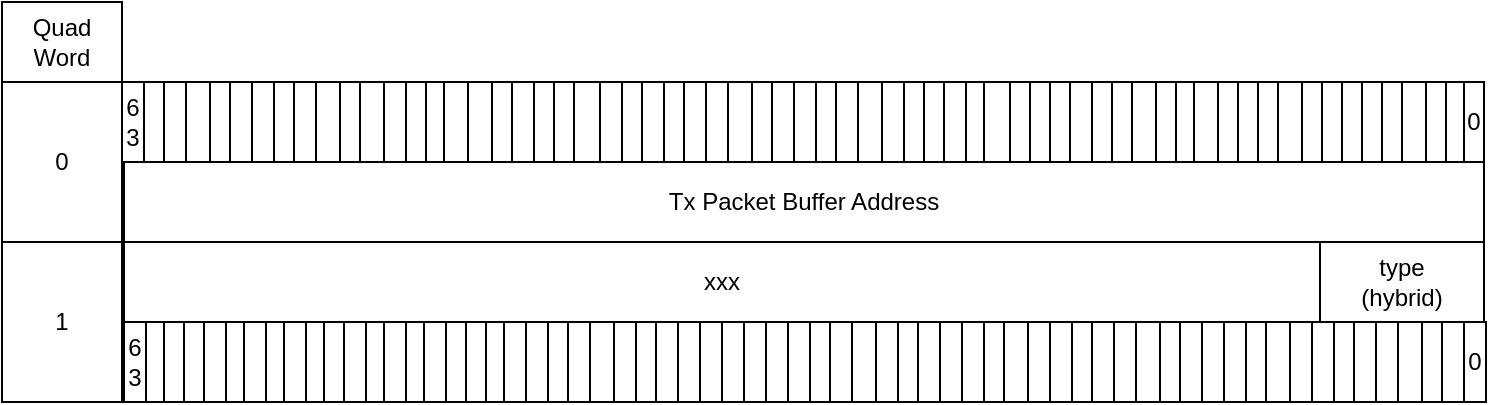 <mxfile version="20.2.3" type="github">
  <diagram id="qz-nVTfvWQJ1BULRl2s8" name="Page-1">
    <mxGraphModel dx="1888" dy="489" grid="1" gridSize="10" guides="1" tooltips="1" connect="1" arrows="1" fold="1" page="1" pageScale="1" pageWidth="850" pageHeight="1100" math="0" shadow="0">
      <root>
        <mxCell id="0" />
        <mxCell id="1" parent="0" />
        <mxCell id="TTWSgJHcMphLvMV4Wp4F-543" value="" style="shape=table;startSize=0;container=1;collapsible=0;childLayout=tableLayout;" vertex="1" parent="1">
          <mxGeometry x="-721" y="920" width="681" height="40" as="geometry" />
        </mxCell>
        <mxCell id="TTWSgJHcMphLvMV4Wp4F-544" value="" style="shape=tableRow;horizontal=0;startSize=0;swimlaneHead=0;swimlaneBody=0;top=0;left=0;bottom=0;right=0;collapsible=0;dropTarget=0;fillColor=none;points=[[0,0.5],[1,0.5]];portConstraint=eastwest;" vertex="1" parent="TTWSgJHcMphLvMV4Wp4F-543">
          <mxGeometry width="681" height="40" as="geometry" />
        </mxCell>
        <mxCell id="TTWSgJHcMphLvMV4Wp4F-545" value="6&lt;br&gt;3" style="shape=partialRectangle;html=1;whiteSpace=wrap;connectable=0;overflow=hidden;fillColor=none;top=0;left=0;bottom=0;right=0;pointerEvents=1;" vertex="1" parent="TTWSgJHcMphLvMV4Wp4F-544">
          <mxGeometry width="11" height="40" as="geometry">
            <mxRectangle width="11" height="40" as="alternateBounds" />
          </mxGeometry>
        </mxCell>
        <mxCell id="TTWSgJHcMphLvMV4Wp4F-546" style="shape=partialRectangle;html=1;whiteSpace=wrap;connectable=0;overflow=hidden;fillColor=none;top=0;left=0;bottom=0;right=0;pointerEvents=1;" vertex="1" parent="TTWSgJHcMphLvMV4Wp4F-544">
          <mxGeometry x="11" width="10" height="40" as="geometry">
            <mxRectangle width="10" height="40" as="alternateBounds" />
          </mxGeometry>
        </mxCell>
        <mxCell id="TTWSgJHcMphLvMV4Wp4F-547" style="shape=partialRectangle;html=1;whiteSpace=wrap;connectable=0;overflow=hidden;fillColor=none;top=0;left=0;bottom=0;right=0;pointerEvents=1;" vertex="1" parent="TTWSgJHcMphLvMV4Wp4F-544">
          <mxGeometry x="21" width="11" height="40" as="geometry">
            <mxRectangle width="11" height="40" as="alternateBounds" />
          </mxGeometry>
        </mxCell>
        <mxCell id="TTWSgJHcMphLvMV4Wp4F-548" style="shape=partialRectangle;html=1;whiteSpace=wrap;connectable=0;overflow=hidden;fillColor=none;top=0;left=0;bottom=0;right=0;pointerEvents=1;" vertex="1" parent="TTWSgJHcMphLvMV4Wp4F-544">
          <mxGeometry x="32" width="12" height="40" as="geometry">
            <mxRectangle width="12" height="40" as="alternateBounds" />
          </mxGeometry>
        </mxCell>
        <mxCell id="TTWSgJHcMphLvMV4Wp4F-549" style="shape=partialRectangle;html=1;whiteSpace=wrap;connectable=0;overflow=hidden;fillColor=none;top=0;left=0;bottom=0;right=0;pointerEvents=1;" vertex="1" parent="TTWSgJHcMphLvMV4Wp4F-544">
          <mxGeometry x="44" width="10" height="40" as="geometry">
            <mxRectangle width="10" height="40" as="alternateBounds" />
          </mxGeometry>
        </mxCell>
        <mxCell id="TTWSgJHcMphLvMV4Wp4F-550" style="shape=partialRectangle;html=1;whiteSpace=wrap;connectable=0;overflow=hidden;fillColor=none;top=0;left=0;bottom=0;right=0;pointerEvents=1;" vertex="1" parent="TTWSgJHcMphLvMV4Wp4F-544">
          <mxGeometry x="54" width="11" height="40" as="geometry">
            <mxRectangle width="11" height="40" as="alternateBounds" />
          </mxGeometry>
        </mxCell>
        <mxCell id="TTWSgJHcMphLvMV4Wp4F-551" style="shape=partialRectangle;html=1;whiteSpace=wrap;connectable=0;overflow=hidden;fillColor=none;top=0;left=0;bottom=0;right=0;pointerEvents=1;" vertex="1" parent="TTWSgJHcMphLvMV4Wp4F-544">
          <mxGeometry x="65" width="11" height="40" as="geometry">
            <mxRectangle width="11" height="40" as="alternateBounds" />
          </mxGeometry>
        </mxCell>
        <mxCell id="TTWSgJHcMphLvMV4Wp4F-552" style="shape=partialRectangle;html=1;whiteSpace=wrap;connectable=0;overflow=hidden;fillColor=none;top=0;left=0;bottom=0;right=0;pointerEvents=1;" vertex="1" parent="TTWSgJHcMphLvMV4Wp4F-544">
          <mxGeometry x="76" width="10" height="40" as="geometry">
            <mxRectangle width="10" height="40" as="alternateBounds" />
          </mxGeometry>
        </mxCell>
        <mxCell id="TTWSgJHcMphLvMV4Wp4F-553" style="shape=partialRectangle;html=1;whiteSpace=wrap;connectable=0;overflow=hidden;fillColor=none;top=0;left=0;bottom=0;right=0;pointerEvents=1;" vertex="1" parent="TTWSgJHcMphLvMV4Wp4F-544">
          <mxGeometry x="86" width="11" height="40" as="geometry">
            <mxRectangle width="11" height="40" as="alternateBounds" />
          </mxGeometry>
        </mxCell>
        <mxCell id="TTWSgJHcMphLvMV4Wp4F-554" style="shape=partialRectangle;html=1;whiteSpace=wrap;connectable=0;overflow=hidden;fillColor=none;top=0;left=0;bottom=0;right=0;pointerEvents=1;" vertex="1" parent="TTWSgJHcMphLvMV4Wp4F-544">
          <mxGeometry x="97" width="12" height="40" as="geometry">
            <mxRectangle width="12" height="40" as="alternateBounds" />
          </mxGeometry>
        </mxCell>
        <mxCell id="TTWSgJHcMphLvMV4Wp4F-555" style="shape=partialRectangle;html=1;whiteSpace=wrap;connectable=0;overflow=hidden;fillColor=none;top=0;left=0;bottom=0;right=0;pointerEvents=1;" vertex="1" parent="TTWSgJHcMphLvMV4Wp4F-544">
          <mxGeometry x="109" width="10" height="40" as="geometry">
            <mxRectangle width="10" height="40" as="alternateBounds" />
          </mxGeometry>
        </mxCell>
        <mxCell id="TTWSgJHcMphLvMV4Wp4F-556" style="shape=partialRectangle;html=1;whiteSpace=wrap;connectable=0;overflow=hidden;fillColor=none;top=0;left=0;bottom=0;right=0;pointerEvents=1;" vertex="1" parent="TTWSgJHcMphLvMV4Wp4F-544">
          <mxGeometry x="119" width="12" height="40" as="geometry">
            <mxRectangle width="12" height="40" as="alternateBounds" />
          </mxGeometry>
        </mxCell>
        <mxCell id="TTWSgJHcMphLvMV4Wp4F-557" style="shape=partialRectangle;html=1;whiteSpace=wrap;connectable=0;overflow=hidden;fillColor=none;top=0;left=0;bottom=0;right=0;pointerEvents=1;" vertex="1" parent="TTWSgJHcMphLvMV4Wp4F-544">
          <mxGeometry x="131" width="11" height="40" as="geometry">
            <mxRectangle width="11" height="40" as="alternateBounds" />
          </mxGeometry>
        </mxCell>
        <mxCell id="TTWSgJHcMphLvMV4Wp4F-558" style="shape=partialRectangle;html=1;whiteSpace=wrap;connectable=0;overflow=hidden;fillColor=none;top=0;left=0;bottom=0;right=0;pointerEvents=1;" vertex="1" parent="TTWSgJHcMphLvMV4Wp4F-544">
          <mxGeometry x="142" width="10" height="40" as="geometry">
            <mxRectangle width="10" height="40" as="alternateBounds" />
          </mxGeometry>
        </mxCell>
        <mxCell id="TTWSgJHcMphLvMV4Wp4F-559" style="shape=partialRectangle;html=1;whiteSpace=wrap;connectable=0;overflow=hidden;fillColor=none;top=0;left=0;bottom=0;right=0;pointerEvents=1;" vertex="1" parent="TTWSgJHcMphLvMV4Wp4F-544">
          <mxGeometry x="152" width="9" height="40" as="geometry">
            <mxRectangle width="9" height="40" as="alternateBounds" />
          </mxGeometry>
        </mxCell>
        <mxCell id="TTWSgJHcMphLvMV4Wp4F-560" style="shape=partialRectangle;html=1;whiteSpace=wrap;connectable=0;overflow=hidden;fillColor=none;top=0;left=0;bottom=0;right=0;pointerEvents=1;" vertex="1" parent="TTWSgJHcMphLvMV4Wp4F-544">
          <mxGeometry x="161" width="12" height="40" as="geometry">
            <mxRectangle width="12" height="40" as="alternateBounds" />
          </mxGeometry>
        </mxCell>
        <mxCell id="TTWSgJHcMphLvMV4Wp4F-561" style="shape=partialRectangle;html=1;whiteSpace=wrap;connectable=0;overflow=hidden;fillColor=none;top=0;left=0;bottom=0;right=0;pointerEvents=1;" vertex="1" parent="TTWSgJHcMphLvMV4Wp4F-544">
          <mxGeometry x="173" width="12" height="40" as="geometry">
            <mxRectangle width="12" height="40" as="alternateBounds" />
          </mxGeometry>
        </mxCell>
        <mxCell id="TTWSgJHcMphLvMV4Wp4F-562" style="shape=partialRectangle;html=1;whiteSpace=wrap;connectable=0;overflow=hidden;fillColor=none;top=0;left=0;bottom=0;right=0;pointerEvents=1;" vertex="1" parent="TTWSgJHcMphLvMV4Wp4F-544">
          <mxGeometry x="185" width="10" height="40" as="geometry">
            <mxRectangle width="10" height="40" as="alternateBounds" />
          </mxGeometry>
        </mxCell>
        <mxCell id="TTWSgJHcMphLvMV4Wp4F-563" style="shape=partialRectangle;html=1;whiteSpace=wrap;connectable=0;overflow=hidden;fillColor=none;top=0;left=0;bottom=0;right=0;pointerEvents=1;" vertex="1" parent="TTWSgJHcMphLvMV4Wp4F-544">
          <mxGeometry x="195" width="11" height="40" as="geometry">
            <mxRectangle width="11" height="40" as="alternateBounds" />
          </mxGeometry>
        </mxCell>
        <mxCell id="TTWSgJHcMphLvMV4Wp4F-564" style="shape=partialRectangle;html=1;whiteSpace=wrap;connectable=0;overflow=hidden;fillColor=none;top=0;left=0;bottom=0;right=0;pointerEvents=1;" vertex="1" parent="TTWSgJHcMphLvMV4Wp4F-544">
          <mxGeometry x="206" width="10" height="40" as="geometry">
            <mxRectangle width="10" height="40" as="alternateBounds" />
          </mxGeometry>
        </mxCell>
        <mxCell id="TTWSgJHcMphLvMV4Wp4F-565" style="shape=partialRectangle;html=1;whiteSpace=wrap;connectable=0;overflow=hidden;fillColor=none;top=0;left=0;bottom=0;right=0;pointerEvents=1;" vertex="1" parent="TTWSgJHcMphLvMV4Wp4F-544">
          <mxGeometry x="216" width="10" height="40" as="geometry">
            <mxRectangle width="10" height="40" as="alternateBounds" />
          </mxGeometry>
        </mxCell>
        <mxCell id="TTWSgJHcMphLvMV4Wp4F-566" style="shape=partialRectangle;html=1;whiteSpace=wrap;connectable=0;overflow=hidden;fillColor=none;top=0;left=0;bottom=0;right=0;pointerEvents=1;" vertex="1" parent="TTWSgJHcMphLvMV4Wp4F-544">
          <mxGeometry x="226" width="13" height="40" as="geometry">
            <mxRectangle width="13" height="40" as="alternateBounds" />
          </mxGeometry>
        </mxCell>
        <mxCell id="TTWSgJHcMphLvMV4Wp4F-567" style="shape=partialRectangle;html=1;whiteSpace=wrap;connectable=0;overflow=hidden;fillColor=none;top=0;left=0;bottom=0;right=0;pointerEvents=1;" vertex="1" parent="TTWSgJHcMphLvMV4Wp4F-544">
          <mxGeometry x="239" width="11" height="40" as="geometry">
            <mxRectangle width="11" height="40" as="alternateBounds" />
          </mxGeometry>
        </mxCell>
        <mxCell id="TTWSgJHcMphLvMV4Wp4F-568" style="shape=partialRectangle;html=1;whiteSpace=wrap;connectable=0;overflow=hidden;fillColor=none;top=0;left=0;bottom=0;right=0;pointerEvents=1;" vertex="1" parent="TTWSgJHcMphLvMV4Wp4F-544">
          <mxGeometry x="250" width="10" height="40" as="geometry">
            <mxRectangle width="10" height="40" as="alternateBounds" />
          </mxGeometry>
        </mxCell>
        <mxCell id="TTWSgJHcMphLvMV4Wp4F-569" style="shape=partialRectangle;html=1;whiteSpace=wrap;connectable=0;overflow=hidden;fillColor=none;top=0;left=0;bottom=0;right=0;pointerEvents=1;" vertex="1" parent="TTWSgJHcMphLvMV4Wp4F-544">
          <mxGeometry x="260" width="11" height="40" as="geometry">
            <mxRectangle width="11" height="40" as="alternateBounds" />
          </mxGeometry>
        </mxCell>
        <mxCell id="TTWSgJHcMphLvMV4Wp4F-570" style="shape=partialRectangle;html=1;whiteSpace=wrap;connectable=0;overflow=hidden;fillColor=none;top=0;left=0;bottom=0;right=0;pointerEvents=1;" vertex="1" parent="TTWSgJHcMphLvMV4Wp4F-544">
          <mxGeometry x="271" width="10" height="40" as="geometry">
            <mxRectangle width="10" height="40" as="alternateBounds" />
          </mxGeometry>
        </mxCell>
        <mxCell id="TTWSgJHcMphLvMV4Wp4F-571" style="shape=partialRectangle;html=1;whiteSpace=wrap;connectable=0;overflow=hidden;fillColor=none;top=0;left=0;bottom=0;right=0;pointerEvents=1;" vertex="1" parent="TTWSgJHcMphLvMV4Wp4F-544">
          <mxGeometry x="281" width="11" height="40" as="geometry">
            <mxRectangle width="11" height="40" as="alternateBounds" />
          </mxGeometry>
        </mxCell>
        <mxCell id="TTWSgJHcMphLvMV4Wp4F-572" style="shape=partialRectangle;html=1;whiteSpace=wrap;connectable=0;overflow=hidden;fillColor=none;top=0;left=0;bottom=0;right=0;pointerEvents=1;" vertex="1" parent="TTWSgJHcMphLvMV4Wp4F-544">
          <mxGeometry x="292" width="11" height="40" as="geometry">
            <mxRectangle width="11" height="40" as="alternateBounds" />
          </mxGeometry>
        </mxCell>
        <mxCell id="TTWSgJHcMphLvMV4Wp4F-573" style="shape=partialRectangle;html=1;whiteSpace=wrap;connectable=0;overflow=hidden;fillColor=none;top=0;left=0;bottom=0;right=0;pointerEvents=1;" vertex="1" parent="TTWSgJHcMphLvMV4Wp4F-544">
          <mxGeometry x="303" width="12" height="40" as="geometry">
            <mxRectangle width="12" height="40" as="alternateBounds" />
          </mxGeometry>
        </mxCell>
        <mxCell id="TTWSgJHcMphLvMV4Wp4F-574" style="shape=partialRectangle;html=1;whiteSpace=wrap;connectable=0;overflow=hidden;fillColor=none;top=0;left=0;bottom=0;right=0;pointerEvents=1;" vertex="1" parent="TTWSgJHcMphLvMV4Wp4F-544">
          <mxGeometry x="315" width="10" height="40" as="geometry">
            <mxRectangle width="10" height="40" as="alternateBounds" />
          </mxGeometry>
        </mxCell>
        <mxCell id="TTWSgJHcMphLvMV4Wp4F-575" style="shape=partialRectangle;html=1;whiteSpace=wrap;connectable=0;overflow=hidden;fillColor=none;top=0;left=0;bottom=0;right=0;pointerEvents=1;" vertex="1" parent="TTWSgJHcMphLvMV4Wp4F-544">
          <mxGeometry x="325" width="11" height="40" as="geometry">
            <mxRectangle width="11" height="40" as="alternateBounds" />
          </mxGeometry>
        </mxCell>
        <mxCell id="TTWSgJHcMphLvMV4Wp4F-576" style="shape=partialRectangle;html=1;whiteSpace=wrap;connectable=0;overflow=hidden;fillColor=none;top=0;left=0;bottom=0;right=0;pointerEvents=1;" vertex="1" parent="TTWSgJHcMphLvMV4Wp4F-544">
          <mxGeometry x="336" width="11" height="40" as="geometry">
            <mxRectangle width="11" height="40" as="alternateBounds" />
          </mxGeometry>
        </mxCell>
        <mxCell id="TTWSgJHcMphLvMV4Wp4F-577" style="shape=partialRectangle;html=1;whiteSpace=wrap;connectable=0;overflow=hidden;fillColor=none;top=0;left=0;bottom=0;right=0;pointerEvents=1;" vertex="1" parent="TTWSgJHcMphLvMV4Wp4F-544">
          <mxGeometry x="347" width="10" height="40" as="geometry">
            <mxRectangle width="10" height="40" as="alternateBounds" />
          </mxGeometry>
        </mxCell>
        <mxCell id="TTWSgJHcMphLvMV4Wp4F-578" style="shape=partialRectangle;html=1;whiteSpace=wrap;connectable=0;overflow=hidden;fillColor=none;top=0;left=0;bottom=0;right=0;pointerEvents=1;" vertex="1" parent="TTWSgJHcMphLvMV4Wp4F-544">
          <mxGeometry x="357" width="11" height="40" as="geometry">
            <mxRectangle width="11" height="40" as="alternateBounds" />
          </mxGeometry>
        </mxCell>
        <mxCell id="TTWSgJHcMphLvMV4Wp4F-579" style="shape=partialRectangle;html=1;whiteSpace=wrap;connectable=0;overflow=hidden;fillColor=none;top=0;left=0;bottom=0;right=0;pointerEvents=1;" vertex="1" parent="TTWSgJHcMphLvMV4Wp4F-544">
          <mxGeometry x="368" width="12" height="40" as="geometry">
            <mxRectangle width="12" height="40" as="alternateBounds" />
          </mxGeometry>
        </mxCell>
        <mxCell id="TTWSgJHcMphLvMV4Wp4F-580" style="shape=partialRectangle;html=1;whiteSpace=wrap;connectable=0;overflow=hidden;fillColor=none;top=0;left=0;bottom=0;right=0;pointerEvents=1;" vertex="1" parent="TTWSgJHcMphLvMV4Wp4F-544">
          <mxGeometry x="380" width="11" height="40" as="geometry">
            <mxRectangle width="11" height="40" as="alternateBounds" />
          </mxGeometry>
        </mxCell>
        <mxCell id="TTWSgJHcMphLvMV4Wp4F-581" value="" style="shape=partialRectangle;html=1;whiteSpace=wrap;connectable=0;overflow=hidden;fillColor=none;top=0;left=0;bottom=0;right=0;pointerEvents=1;" vertex="1" parent="TTWSgJHcMphLvMV4Wp4F-544">
          <mxGeometry x="391" width="10" height="40" as="geometry">
            <mxRectangle width="10" height="40" as="alternateBounds" />
          </mxGeometry>
        </mxCell>
        <mxCell id="TTWSgJHcMphLvMV4Wp4F-582" value="" style="shape=partialRectangle;html=1;whiteSpace=wrap;connectable=0;overflow=hidden;fillColor=none;top=0;left=0;bottom=0;right=0;pointerEvents=1;" vertex="1" parent="TTWSgJHcMphLvMV4Wp4F-544">
          <mxGeometry x="401" width="10" height="40" as="geometry">
            <mxRectangle width="10" height="40" as="alternateBounds" />
          </mxGeometry>
        </mxCell>
        <mxCell id="TTWSgJHcMphLvMV4Wp4F-583" value="" style="shape=partialRectangle;html=1;whiteSpace=wrap;connectable=0;overflow=hidden;fillColor=none;top=0;left=0;bottom=0;right=0;pointerEvents=1;" vertex="1" parent="TTWSgJHcMphLvMV4Wp4F-544">
          <mxGeometry x="411" width="11" height="40" as="geometry">
            <mxRectangle width="11" height="40" as="alternateBounds" />
          </mxGeometry>
        </mxCell>
        <mxCell id="TTWSgJHcMphLvMV4Wp4F-584" value="" style="shape=partialRectangle;html=1;whiteSpace=wrap;connectable=0;overflow=hidden;fillColor=none;top=0;left=0;bottom=0;right=0;pointerEvents=1;" vertex="1" parent="TTWSgJHcMphLvMV4Wp4F-544">
          <mxGeometry x="422" width="9" height="40" as="geometry">
            <mxRectangle width="9" height="40" as="alternateBounds" />
          </mxGeometry>
        </mxCell>
        <mxCell id="TTWSgJHcMphLvMV4Wp4F-585" value="" style="shape=partialRectangle;html=1;whiteSpace=wrap;connectable=0;overflow=hidden;fillColor=none;top=0;left=0;bottom=0;right=0;pointerEvents=1;" vertex="1" parent="TTWSgJHcMphLvMV4Wp4F-544">
          <mxGeometry x="431" width="13" height="40" as="geometry">
            <mxRectangle width="13" height="40" as="alternateBounds" />
          </mxGeometry>
        </mxCell>
        <mxCell id="TTWSgJHcMphLvMV4Wp4F-586" value="" style="shape=partialRectangle;html=1;whiteSpace=wrap;connectable=0;overflow=hidden;fillColor=none;top=0;left=0;bottom=0;right=0;pointerEvents=1;" vertex="1" parent="TTWSgJHcMphLvMV4Wp4F-544">
          <mxGeometry x="444" width="10" height="40" as="geometry">
            <mxRectangle width="10" height="40" as="alternateBounds" />
          </mxGeometry>
        </mxCell>
        <mxCell id="TTWSgJHcMphLvMV4Wp4F-587" value="" style="shape=partialRectangle;html=1;whiteSpace=wrap;connectable=0;overflow=hidden;fillColor=none;top=0;left=0;bottom=0;right=0;pointerEvents=1;" vertex="1" parent="TTWSgJHcMphLvMV4Wp4F-544">
          <mxGeometry x="454" width="10" height="40" as="geometry">
            <mxRectangle width="10" height="40" as="alternateBounds" />
          </mxGeometry>
        </mxCell>
        <mxCell id="TTWSgJHcMphLvMV4Wp4F-588" value="" style="shape=partialRectangle;html=1;whiteSpace=wrap;connectable=0;overflow=hidden;fillColor=none;top=0;left=0;bottom=0;right=0;pointerEvents=1;" vertex="1" parent="TTWSgJHcMphLvMV4Wp4F-544">
          <mxGeometry x="464" width="10" height="40" as="geometry">
            <mxRectangle width="10" height="40" as="alternateBounds" />
          </mxGeometry>
        </mxCell>
        <mxCell id="TTWSgJHcMphLvMV4Wp4F-589" value="" style="shape=partialRectangle;html=1;whiteSpace=wrap;connectable=0;overflow=hidden;fillColor=none;top=0;left=0;bottom=0;right=0;pointerEvents=1;" vertex="1" parent="TTWSgJHcMphLvMV4Wp4F-544">
          <mxGeometry x="474" width="11" height="40" as="geometry">
            <mxRectangle width="11" height="40" as="alternateBounds" />
          </mxGeometry>
        </mxCell>
        <mxCell id="TTWSgJHcMphLvMV4Wp4F-590" value="" style="shape=partialRectangle;html=1;whiteSpace=wrap;connectable=0;overflow=hidden;fillColor=none;top=0;left=0;bottom=0;right=0;pointerEvents=1;" vertex="1" parent="TTWSgJHcMphLvMV4Wp4F-544">
          <mxGeometry x="485" width="10" height="40" as="geometry">
            <mxRectangle width="10" height="40" as="alternateBounds" />
          </mxGeometry>
        </mxCell>
        <mxCell id="TTWSgJHcMphLvMV4Wp4F-591" value="" style="shape=partialRectangle;html=1;whiteSpace=wrap;connectable=0;overflow=hidden;fillColor=none;top=0;left=0;bottom=0;right=0;pointerEvents=1;" vertex="1" parent="TTWSgJHcMphLvMV4Wp4F-544">
          <mxGeometry x="495" width="10" height="40" as="geometry">
            <mxRectangle width="10" height="40" as="alternateBounds" />
          </mxGeometry>
        </mxCell>
        <mxCell id="TTWSgJHcMphLvMV4Wp4F-592" value="" style="shape=partialRectangle;html=1;whiteSpace=wrap;connectable=0;overflow=hidden;fillColor=none;top=0;left=0;bottom=0;right=0;pointerEvents=1;" vertex="1" parent="TTWSgJHcMphLvMV4Wp4F-544">
          <mxGeometry x="505" width="12" height="40" as="geometry">
            <mxRectangle width="12" height="40" as="alternateBounds" />
          </mxGeometry>
        </mxCell>
        <mxCell id="TTWSgJHcMphLvMV4Wp4F-593" value="" style="shape=partialRectangle;html=1;whiteSpace=wrap;connectable=0;overflow=hidden;fillColor=none;top=0;left=0;bottom=0;right=0;pointerEvents=1;" vertex="1" parent="TTWSgJHcMphLvMV4Wp4F-544">
          <mxGeometry x="517" width="10" height="40" as="geometry">
            <mxRectangle width="10" height="40" as="alternateBounds" />
          </mxGeometry>
        </mxCell>
        <mxCell id="TTWSgJHcMphLvMV4Wp4F-594" value="" style="shape=partialRectangle;html=1;whiteSpace=wrap;connectable=0;overflow=hidden;fillColor=none;top=0;left=0;bottom=0;right=0;pointerEvents=1;" vertex="1" parent="TTWSgJHcMphLvMV4Wp4F-544">
          <mxGeometry x="527" width="9" height="40" as="geometry">
            <mxRectangle width="9" height="40" as="alternateBounds" />
          </mxGeometry>
        </mxCell>
        <mxCell id="TTWSgJHcMphLvMV4Wp4F-595" value="" style="shape=partialRectangle;html=1;whiteSpace=wrap;connectable=0;overflow=hidden;fillColor=none;top=0;left=0;bottom=0;right=0;pointerEvents=1;" vertex="1" parent="TTWSgJHcMphLvMV4Wp4F-544">
          <mxGeometry x="536" width="12" height="40" as="geometry">
            <mxRectangle width="12" height="40" as="alternateBounds" />
          </mxGeometry>
        </mxCell>
        <mxCell id="TTWSgJHcMphLvMV4Wp4F-596" value="" style="shape=partialRectangle;html=1;whiteSpace=wrap;connectable=0;overflow=hidden;fillColor=none;top=0;left=0;bottom=0;right=0;pointerEvents=1;" vertex="1" parent="TTWSgJHcMphLvMV4Wp4F-544">
          <mxGeometry x="548" width="10" height="40" as="geometry">
            <mxRectangle width="10" height="40" as="alternateBounds" />
          </mxGeometry>
        </mxCell>
        <mxCell id="TTWSgJHcMphLvMV4Wp4F-597" value="" style="shape=partialRectangle;html=1;whiteSpace=wrap;connectable=0;overflow=hidden;fillColor=none;top=0;left=0;bottom=0;right=0;pointerEvents=1;" vertex="1" parent="TTWSgJHcMphLvMV4Wp4F-544">
          <mxGeometry x="558" width="10" height="40" as="geometry">
            <mxRectangle width="10" height="40" as="alternateBounds" />
          </mxGeometry>
        </mxCell>
        <mxCell id="TTWSgJHcMphLvMV4Wp4F-598" value="" style="shape=partialRectangle;html=1;whiteSpace=wrap;connectable=0;overflow=hidden;fillColor=none;top=0;left=0;bottom=0;right=0;pointerEvents=1;" vertex="1" parent="TTWSgJHcMphLvMV4Wp4F-544">
          <mxGeometry x="568" width="10" height="40" as="geometry">
            <mxRectangle width="10" height="40" as="alternateBounds" />
          </mxGeometry>
        </mxCell>
        <mxCell id="TTWSgJHcMphLvMV4Wp4F-599" value="" style="shape=partialRectangle;html=1;whiteSpace=wrap;connectable=0;overflow=hidden;fillColor=none;top=0;left=0;bottom=0;right=0;pointerEvents=1;" vertex="1" parent="TTWSgJHcMphLvMV4Wp4F-544">
          <mxGeometry x="578" width="12" height="40" as="geometry">
            <mxRectangle width="12" height="40" as="alternateBounds" />
          </mxGeometry>
        </mxCell>
        <mxCell id="TTWSgJHcMphLvMV4Wp4F-600" value="" style="shape=partialRectangle;html=1;whiteSpace=wrap;connectable=0;overflow=hidden;fillColor=none;top=0;left=0;bottom=0;right=0;pointerEvents=1;" vertex="1" parent="TTWSgJHcMphLvMV4Wp4F-544">
          <mxGeometry x="590" width="10" height="40" as="geometry">
            <mxRectangle width="10" height="40" as="alternateBounds" />
          </mxGeometry>
        </mxCell>
        <mxCell id="TTWSgJHcMphLvMV4Wp4F-601" style="shape=partialRectangle;html=1;whiteSpace=wrap;connectable=0;overflow=hidden;fillColor=none;top=0;left=0;bottom=0;right=0;pointerEvents=1;" vertex="1" parent="TTWSgJHcMphLvMV4Wp4F-544">
          <mxGeometry x="600" width="10" height="40" as="geometry">
            <mxRectangle width="10" height="40" as="alternateBounds" />
          </mxGeometry>
        </mxCell>
        <mxCell id="TTWSgJHcMphLvMV4Wp4F-602" style="shape=partialRectangle;html=1;whiteSpace=wrap;connectable=0;overflow=hidden;fillColor=none;top=0;left=0;bottom=0;right=0;pointerEvents=1;" vertex="1" parent="TTWSgJHcMphLvMV4Wp4F-544">
          <mxGeometry x="610" width="10" height="40" as="geometry">
            <mxRectangle width="10" height="40" as="alternateBounds" />
          </mxGeometry>
        </mxCell>
        <mxCell id="TTWSgJHcMphLvMV4Wp4F-603" style="shape=partialRectangle;html=1;whiteSpace=wrap;connectable=0;overflow=hidden;fillColor=none;top=0;left=0;bottom=0;right=0;pointerEvents=1;" vertex="1" parent="TTWSgJHcMphLvMV4Wp4F-544">
          <mxGeometry x="620" width="10" height="40" as="geometry">
            <mxRectangle width="10" height="40" as="alternateBounds" />
          </mxGeometry>
        </mxCell>
        <mxCell id="TTWSgJHcMphLvMV4Wp4F-604" style="shape=partialRectangle;html=1;whiteSpace=wrap;connectable=0;overflow=hidden;fillColor=none;top=0;left=0;bottom=0;right=0;pointerEvents=1;" vertex="1" parent="TTWSgJHcMphLvMV4Wp4F-544">
          <mxGeometry x="630" width="10" height="40" as="geometry">
            <mxRectangle width="10" height="40" as="alternateBounds" />
          </mxGeometry>
        </mxCell>
        <mxCell id="TTWSgJHcMphLvMV4Wp4F-605" style="shape=partialRectangle;html=1;whiteSpace=wrap;connectable=0;overflow=hidden;fillColor=none;top=0;left=0;bottom=0;right=0;pointerEvents=1;" vertex="1" parent="TTWSgJHcMphLvMV4Wp4F-544">
          <mxGeometry x="640" width="12" height="40" as="geometry">
            <mxRectangle width="12" height="40" as="alternateBounds" />
          </mxGeometry>
        </mxCell>
        <mxCell id="TTWSgJHcMphLvMV4Wp4F-606" style="shape=partialRectangle;html=1;whiteSpace=wrap;connectable=0;overflow=hidden;fillColor=none;top=0;left=0;bottom=0;right=0;pointerEvents=1;" vertex="1" parent="TTWSgJHcMphLvMV4Wp4F-544">
          <mxGeometry x="652" width="10" height="40" as="geometry">
            <mxRectangle width="10" height="40" as="alternateBounds" />
          </mxGeometry>
        </mxCell>
        <mxCell id="TTWSgJHcMphLvMV4Wp4F-607" style="shape=partialRectangle;html=1;whiteSpace=wrap;connectable=0;overflow=hidden;fillColor=none;top=0;left=0;bottom=0;right=0;pointerEvents=1;" vertex="1" parent="TTWSgJHcMphLvMV4Wp4F-544">
          <mxGeometry x="662" width="9" height="40" as="geometry">
            <mxRectangle width="9" height="40" as="alternateBounds" />
          </mxGeometry>
        </mxCell>
        <mxCell id="TTWSgJHcMphLvMV4Wp4F-608" value="0" style="shape=partialRectangle;html=1;whiteSpace=wrap;connectable=0;overflow=hidden;fillColor=none;top=0;left=0;bottom=0;right=0;pointerEvents=1;" vertex="1" parent="TTWSgJHcMphLvMV4Wp4F-544">
          <mxGeometry x="671" width="10" height="40" as="geometry">
            <mxRectangle width="10" height="40" as="alternateBounds" />
          </mxGeometry>
        </mxCell>
        <mxCell id="TTWSgJHcMphLvMV4Wp4F-609" value="" style="shape=table;startSize=0;container=1;collapsible=0;childLayout=tableLayout;" vertex="1" parent="1">
          <mxGeometry x="-720" y="1040" width="681" height="40" as="geometry" />
        </mxCell>
        <mxCell id="TTWSgJHcMphLvMV4Wp4F-610" value="" style="shape=tableRow;horizontal=0;startSize=0;swimlaneHead=0;swimlaneBody=0;top=0;left=0;bottom=0;right=0;collapsible=0;dropTarget=0;fillColor=none;points=[[0,0.5],[1,0.5]];portConstraint=eastwest;" vertex="1" parent="TTWSgJHcMphLvMV4Wp4F-609">
          <mxGeometry width="681" height="40" as="geometry" />
        </mxCell>
        <mxCell id="TTWSgJHcMphLvMV4Wp4F-611" value="6&lt;br&gt;3" style="shape=partialRectangle;html=1;whiteSpace=wrap;connectable=0;overflow=hidden;fillColor=none;top=0;left=0;bottom=0;right=0;pointerEvents=1;" vertex="1" parent="TTWSgJHcMphLvMV4Wp4F-610">
          <mxGeometry width="11" height="40" as="geometry">
            <mxRectangle width="11" height="40" as="alternateBounds" />
          </mxGeometry>
        </mxCell>
        <mxCell id="TTWSgJHcMphLvMV4Wp4F-612" value="" style="shape=partialRectangle;html=1;whiteSpace=wrap;connectable=0;overflow=hidden;fillColor=none;top=0;left=0;bottom=0;right=0;pointerEvents=1;" vertex="1" parent="TTWSgJHcMphLvMV4Wp4F-610">
          <mxGeometry x="11" width="9" height="40" as="geometry">
            <mxRectangle width="9" height="40" as="alternateBounds" />
          </mxGeometry>
        </mxCell>
        <mxCell id="TTWSgJHcMphLvMV4Wp4F-613" value="" style="shape=partialRectangle;html=1;whiteSpace=wrap;connectable=0;overflow=hidden;fillColor=none;top=0;left=0;bottom=0;right=0;pointerEvents=1;" vertex="1" parent="TTWSgJHcMphLvMV4Wp4F-610">
          <mxGeometry x="20" width="10" height="40" as="geometry">
            <mxRectangle width="10" height="40" as="alternateBounds" />
          </mxGeometry>
        </mxCell>
        <mxCell id="TTWSgJHcMphLvMV4Wp4F-614" value="" style="shape=partialRectangle;html=1;whiteSpace=wrap;connectable=0;overflow=hidden;fillColor=none;top=0;left=0;bottom=0;right=0;pointerEvents=1;" vertex="1" parent="TTWSgJHcMphLvMV4Wp4F-610">
          <mxGeometry x="30" width="10" height="40" as="geometry">
            <mxRectangle width="10" height="40" as="alternateBounds" />
          </mxGeometry>
        </mxCell>
        <mxCell id="TTWSgJHcMphLvMV4Wp4F-615" value="" style="shape=partialRectangle;html=1;whiteSpace=wrap;connectable=0;overflow=hidden;fillColor=none;top=0;left=0;bottom=0;right=0;pointerEvents=1;" vertex="1" parent="TTWSgJHcMphLvMV4Wp4F-610">
          <mxGeometry x="40" width="11" height="40" as="geometry">
            <mxRectangle width="11" height="40" as="alternateBounds" />
          </mxGeometry>
        </mxCell>
        <mxCell id="TTWSgJHcMphLvMV4Wp4F-616" value="" style="shape=partialRectangle;html=1;whiteSpace=wrap;connectable=0;overflow=hidden;fillColor=none;top=0;left=0;bottom=0;right=0;pointerEvents=1;" vertex="1" parent="TTWSgJHcMphLvMV4Wp4F-610">
          <mxGeometry x="51" width="9" height="40" as="geometry">
            <mxRectangle width="9" height="40" as="alternateBounds" />
          </mxGeometry>
        </mxCell>
        <mxCell id="TTWSgJHcMphLvMV4Wp4F-617" value="" style="shape=partialRectangle;html=1;whiteSpace=wrap;connectable=0;overflow=hidden;fillColor=none;top=0;left=0;bottom=0;right=0;pointerEvents=1;" vertex="1" parent="TTWSgJHcMphLvMV4Wp4F-610">
          <mxGeometry x="60" width="11" height="40" as="geometry">
            <mxRectangle width="11" height="40" as="alternateBounds" />
          </mxGeometry>
        </mxCell>
        <mxCell id="TTWSgJHcMphLvMV4Wp4F-618" value="" style="shape=partialRectangle;html=1;whiteSpace=wrap;connectable=0;overflow=hidden;fillColor=none;top=0;left=0;bottom=0;right=0;pointerEvents=1;" vertex="1" parent="TTWSgJHcMphLvMV4Wp4F-610">
          <mxGeometry x="71" width="9" height="40" as="geometry">
            <mxRectangle width="9" height="40" as="alternateBounds" />
          </mxGeometry>
        </mxCell>
        <mxCell id="TTWSgJHcMphLvMV4Wp4F-619" value="" style="shape=partialRectangle;html=1;whiteSpace=wrap;connectable=0;overflow=hidden;fillColor=none;top=0;left=0;bottom=0;right=0;pointerEvents=1;" vertex="1" parent="TTWSgJHcMphLvMV4Wp4F-610">
          <mxGeometry x="80" width="11" height="40" as="geometry">
            <mxRectangle width="11" height="40" as="alternateBounds" />
          </mxGeometry>
        </mxCell>
        <mxCell id="TTWSgJHcMphLvMV4Wp4F-620" value="" style="shape=partialRectangle;html=1;whiteSpace=wrap;connectable=0;overflow=hidden;fillColor=none;top=0;left=0;bottom=0;right=0;pointerEvents=1;" vertex="1" parent="TTWSgJHcMphLvMV4Wp4F-610">
          <mxGeometry x="91" width="9" height="40" as="geometry">
            <mxRectangle width="9" height="40" as="alternateBounds" />
          </mxGeometry>
        </mxCell>
        <mxCell id="TTWSgJHcMphLvMV4Wp4F-621" value="" style="shape=partialRectangle;html=1;whiteSpace=wrap;connectable=0;overflow=hidden;fillColor=none;top=0;left=0;bottom=0;right=0;pointerEvents=1;" vertex="1" parent="TTWSgJHcMphLvMV4Wp4F-610">
          <mxGeometry x="100" width="10" height="40" as="geometry">
            <mxRectangle width="10" height="40" as="alternateBounds" />
          </mxGeometry>
        </mxCell>
        <mxCell id="TTWSgJHcMphLvMV4Wp4F-622" value="" style="shape=partialRectangle;html=1;whiteSpace=wrap;connectable=0;overflow=hidden;fillColor=none;top=0;left=0;bottom=0;right=0;pointerEvents=1;" vertex="1" parent="TTWSgJHcMphLvMV4Wp4F-610">
          <mxGeometry x="110" width="11" height="40" as="geometry">
            <mxRectangle width="11" height="40" as="alternateBounds" />
          </mxGeometry>
        </mxCell>
        <mxCell id="TTWSgJHcMphLvMV4Wp4F-623" value="" style="shape=partialRectangle;html=1;whiteSpace=wrap;connectable=0;overflow=hidden;fillColor=none;top=0;left=0;bottom=0;right=0;pointerEvents=1;" vertex="1" parent="TTWSgJHcMphLvMV4Wp4F-610">
          <mxGeometry x="121" width="9" height="40" as="geometry">
            <mxRectangle width="9" height="40" as="alternateBounds" />
          </mxGeometry>
        </mxCell>
        <mxCell id="TTWSgJHcMphLvMV4Wp4F-624" value="" style="shape=partialRectangle;html=1;whiteSpace=wrap;connectable=0;overflow=hidden;fillColor=none;top=0;left=0;bottom=0;right=0;pointerEvents=1;" vertex="1" parent="TTWSgJHcMphLvMV4Wp4F-610">
          <mxGeometry x="130" width="11" height="40" as="geometry">
            <mxRectangle width="11" height="40" as="alternateBounds" />
          </mxGeometry>
        </mxCell>
        <mxCell id="TTWSgJHcMphLvMV4Wp4F-625" value="" style="shape=partialRectangle;html=1;whiteSpace=wrap;connectable=0;overflow=hidden;fillColor=none;top=0;left=0;bottom=0;right=0;pointerEvents=1;" vertex="1" parent="TTWSgJHcMphLvMV4Wp4F-610">
          <mxGeometry x="141" width="9" height="40" as="geometry">
            <mxRectangle width="9" height="40" as="alternateBounds" />
          </mxGeometry>
        </mxCell>
        <mxCell id="TTWSgJHcMphLvMV4Wp4F-626" value="" style="shape=partialRectangle;html=1;whiteSpace=wrap;connectable=0;overflow=hidden;fillColor=none;top=0;left=0;bottom=0;right=0;pointerEvents=1;" vertex="1" parent="TTWSgJHcMphLvMV4Wp4F-610">
          <mxGeometry x="150" width="11" height="40" as="geometry">
            <mxRectangle width="11" height="40" as="alternateBounds" />
          </mxGeometry>
        </mxCell>
        <mxCell id="TTWSgJHcMphLvMV4Wp4F-627" value="" style="shape=partialRectangle;html=1;whiteSpace=wrap;connectable=0;overflow=hidden;fillColor=none;top=0;left=0;bottom=0;right=0;pointerEvents=1;" vertex="1" parent="TTWSgJHcMphLvMV4Wp4F-610">
          <mxGeometry x="161" width="10" height="40" as="geometry">
            <mxRectangle width="10" height="40" as="alternateBounds" />
          </mxGeometry>
        </mxCell>
        <mxCell id="TTWSgJHcMphLvMV4Wp4F-628" value="" style="shape=partialRectangle;html=1;whiteSpace=wrap;connectable=0;overflow=hidden;fillColor=none;top=0;left=0;bottom=0;right=0;pointerEvents=1;" vertex="1" parent="TTWSgJHcMphLvMV4Wp4F-610">
          <mxGeometry x="171" width="10" height="40" as="geometry">
            <mxRectangle width="10" height="40" as="alternateBounds" />
          </mxGeometry>
        </mxCell>
        <mxCell id="TTWSgJHcMphLvMV4Wp4F-629" value="" style="shape=partialRectangle;html=1;whiteSpace=wrap;connectable=0;overflow=hidden;fillColor=none;top=0;left=0;bottom=0;right=0;pointerEvents=1;" vertex="1" parent="TTWSgJHcMphLvMV4Wp4F-610">
          <mxGeometry x="181" width="9" height="40" as="geometry">
            <mxRectangle width="9" height="40" as="alternateBounds" />
          </mxGeometry>
        </mxCell>
        <mxCell id="TTWSgJHcMphLvMV4Wp4F-630" value="" style="shape=partialRectangle;html=1;whiteSpace=wrap;connectable=0;overflow=hidden;fillColor=none;top=0;left=0;bottom=0;right=0;pointerEvents=1;" vertex="1" parent="TTWSgJHcMphLvMV4Wp4F-610">
          <mxGeometry x="190" width="11" height="40" as="geometry">
            <mxRectangle width="11" height="40" as="alternateBounds" />
          </mxGeometry>
        </mxCell>
        <mxCell id="TTWSgJHcMphLvMV4Wp4F-631" style="shape=partialRectangle;html=1;whiteSpace=wrap;connectable=0;overflow=hidden;fillColor=none;top=0;left=0;bottom=0;right=0;pointerEvents=1;" vertex="1" parent="TTWSgJHcMphLvMV4Wp4F-610">
          <mxGeometry x="201" width="11" height="40" as="geometry">
            <mxRectangle width="11" height="40" as="alternateBounds" />
          </mxGeometry>
        </mxCell>
        <mxCell id="TTWSgJHcMphLvMV4Wp4F-632" style="shape=partialRectangle;html=1;whiteSpace=wrap;connectable=0;overflow=hidden;fillColor=none;top=0;left=0;bottom=0;right=0;pointerEvents=1;" vertex="1" parent="TTWSgJHcMphLvMV4Wp4F-610">
          <mxGeometry x="212" width="10" height="40" as="geometry">
            <mxRectangle width="10" height="40" as="alternateBounds" />
          </mxGeometry>
        </mxCell>
        <mxCell id="TTWSgJHcMphLvMV4Wp4F-633" style="shape=partialRectangle;html=1;whiteSpace=wrap;connectable=0;overflow=hidden;fillColor=none;top=0;left=0;bottom=0;right=0;pointerEvents=1;" vertex="1" parent="TTWSgJHcMphLvMV4Wp4F-610">
          <mxGeometry x="222" width="11" height="40" as="geometry">
            <mxRectangle width="11" height="40" as="alternateBounds" />
          </mxGeometry>
        </mxCell>
        <mxCell id="TTWSgJHcMphLvMV4Wp4F-634" style="shape=partialRectangle;html=1;whiteSpace=wrap;connectable=0;overflow=hidden;fillColor=none;top=0;left=0;bottom=0;right=0;pointerEvents=1;" vertex="1" parent="TTWSgJHcMphLvMV4Wp4F-610">
          <mxGeometry x="233" width="12" height="40" as="geometry">
            <mxRectangle width="12" height="40" as="alternateBounds" />
          </mxGeometry>
        </mxCell>
        <mxCell id="TTWSgJHcMphLvMV4Wp4F-635" style="shape=partialRectangle;html=1;whiteSpace=wrap;connectable=0;overflow=hidden;fillColor=none;top=0;left=0;bottom=0;right=0;pointerEvents=1;" vertex="1" parent="TTWSgJHcMphLvMV4Wp4F-610">
          <mxGeometry x="245" width="11" height="40" as="geometry">
            <mxRectangle width="11" height="40" as="alternateBounds" />
          </mxGeometry>
        </mxCell>
        <mxCell id="TTWSgJHcMphLvMV4Wp4F-636" style="shape=partialRectangle;html=1;whiteSpace=wrap;connectable=0;overflow=hidden;fillColor=none;top=0;left=0;bottom=0;right=0;pointerEvents=1;" vertex="1" parent="TTWSgJHcMphLvMV4Wp4F-610">
          <mxGeometry x="256" width="10" height="40" as="geometry">
            <mxRectangle width="10" height="40" as="alternateBounds" />
          </mxGeometry>
        </mxCell>
        <mxCell id="TTWSgJHcMphLvMV4Wp4F-637" style="shape=partialRectangle;html=1;whiteSpace=wrap;connectable=0;overflow=hidden;fillColor=none;top=0;left=0;bottom=0;right=0;pointerEvents=1;" vertex="1" parent="TTWSgJHcMphLvMV4Wp4F-610">
          <mxGeometry x="266" width="11" height="40" as="geometry">
            <mxRectangle width="11" height="40" as="alternateBounds" />
          </mxGeometry>
        </mxCell>
        <mxCell id="TTWSgJHcMphLvMV4Wp4F-638" style="shape=partialRectangle;html=1;whiteSpace=wrap;connectable=0;overflow=hidden;fillColor=none;top=0;left=0;bottom=0;right=0;pointerEvents=1;" vertex="1" parent="TTWSgJHcMphLvMV4Wp4F-610">
          <mxGeometry x="277" width="11" height="40" as="geometry">
            <mxRectangle width="11" height="40" as="alternateBounds" />
          </mxGeometry>
        </mxCell>
        <mxCell id="TTWSgJHcMphLvMV4Wp4F-639" style="shape=partialRectangle;html=1;whiteSpace=wrap;connectable=0;overflow=hidden;fillColor=none;top=0;left=0;bottom=0;right=0;pointerEvents=1;" vertex="1" parent="TTWSgJHcMphLvMV4Wp4F-610">
          <mxGeometry x="288" width="11" height="40" as="geometry">
            <mxRectangle width="11" height="40" as="alternateBounds" />
          </mxGeometry>
        </mxCell>
        <mxCell id="TTWSgJHcMphLvMV4Wp4F-640" style="shape=partialRectangle;html=1;whiteSpace=wrap;connectable=0;overflow=hidden;fillColor=none;top=0;left=0;bottom=0;right=0;pointerEvents=1;" vertex="1" parent="TTWSgJHcMphLvMV4Wp4F-610">
          <mxGeometry x="299" width="11" height="40" as="geometry">
            <mxRectangle width="11" height="40" as="alternateBounds" />
          </mxGeometry>
        </mxCell>
        <mxCell id="TTWSgJHcMphLvMV4Wp4F-641" style="shape=partialRectangle;html=1;whiteSpace=wrap;connectable=0;overflow=hidden;fillColor=none;top=0;left=0;bottom=0;right=0;pointerEvents=1;" vertex="1" parent="TTWSgJHcMphLvMV4Wp4F-610">
          <mxGeometry x="310" width="11" height="40" as="geometry">
            <mxRectangle width="11" height="40" as="alternateBounds" />
          </mxGeometry>
        </mxCell>
        <mxCell id="TTWSgJHcMphLvMV4Wp4F-642" style="shape=partialRectangle;html=1;whiteSpace=wrap;connectable=0;overflow=hidden;fillColor=none;top=0;left=0;bottom=0;right=0;pointerEvents=1;" vertex="1" parent="TTWSgJHcMphLvMV4Wp4F-610">
          <mxGeometry x="321" width="11" height="40" as="geometry">
            <mxRectangle width="11" height="40" as="alternateBounds" />
          </mxGeometry>
        </mxCell>
        <mxCell id="TTWSgJHcMphLvMV4Wp4F-643" style="shape=partialRectangle;html=1;whiteSpace=wrap;connectable=0;overflow=hidden;fillColor=none;top=0;left=0;bottom=0;right=0;pointerEvents=1;" vertex="1" parent="TTWSgJHcMphLvMV4Wp4F-610">
          <mxGeometry x="332" width="11" height="40" as="geometry">
            <mxRectangle width="11" height="40" as="alternateBounds" />
          </mxGeometry>
        </mxCell>
        <mxCell id="TTWSgJHcMphLvMV4Wp4F-644" style="shape=partialRectangle;html=1;whiteSpace=wrap;connectable=0;overflow=hidden;fillColor=none;top=0;left=0;bottom=0;right=0;pointerEvents=1;" vertex="1" parent="TTWSgJHcMphLvMV4Wp4F-610">
          <mxGeometry x="343" width="10" height="40" as="geometry">
            <mxRectangle width="10" height="40" as="alternateBounds" />
          </mxGeometry>
        </mxCell>
        <mxCell id="TTWSgJHcMphLvMV4Wp4F-645" style="shape=partialRectangle;html=1;whiteSpace=wrap;connectable=0;overflow=hidden;fillColor=none;top=0;left=0;bottom=0;right=0;pointerEvents=1;" vertex="1" parent="TTWSgJHcMphLvMV4Wp4F-610">
          <mxGeometry x="353" width="11" height="40" as="geometry">
            <mxRectangle width="11" height="40" as="alternateBounds" />
          </mxGeometry>
        </mxCell>
        <mxCell id="TTWSgJHcMphLvMV4Wp4F-646" style="shape=partialRectangle;html=1;whiteSpace=wrap;connectable=0;overflow=hidden;fillColor=none;top=0;left=0;bottom=0;right=0;pointerEvents=1;" vertex="1" parent="TTWSgJHcMphLvMV4Wp4F-610">
          <mxGeometry x="364" width="12" height="40" as="geometry">
            <mxRectangle width="12" height="40" as="alternateBounds" />
          </mxGeometry>
        </mxCell>
        <mxCell id="TTWSgJHcMphLvMV4Wp4F-647" style="shape=partialRectangle;html=1;whiteSpace=wrap;connectable=0;overflow=hidden;fillColor=none;top=0;left=0;bottom=0;right=0;pointerEvents=1;" vertex="1" parent="TTWSgJHcMphLvMV4Wp4F-610">
          <mxGeometry x="376" width="11" height="40" as="geometry">
            <mxRectangle width="11" height="40" as="alternateBounds" />
          </mxGeometry>
        </mxCell>
        <mxCell id="TTWSgJHcMphLvMV4Wp4F-648" style="shape=partialRectangle;html=1;whiteSpace=wrap;connectable=0;overflow=hidden;fillColor=none;top=0;left=0;bottom=0;right=0;pointerEvents=1;" vertex="1" parent="TTWSgJHcMphLvMV4Wp4F-610">
          <mxGeometry x="387" width="10" height="40" as="geometry">
            <mxRectangle width="10" height="40" as="alternateBounds" />
          </mxGeometry>
        </mxCell>
        <mxCell id="TTWSgJHcMphLvMV4Wp4F-649" style="shape=partialRectangle;html=1;whiteSpace=wrap;connectable=0;overflow=hidden;fillColor=none;top=0;left=0;bottom=0;right=0;pointerEvents=1;" vertex="1" parent="TTWSgJHcMphLvMV4Wp4F-610">
          <mxGeometry x="397" width="11" height="40" as="geometry">
            <mxRectangle width="11" height="40" as="alternateBounds" />
          </mxGeometry>
        </mxCell>
        <mxCell id="TTWSgJHcMphLvMV4Wp4F-650" style="shape=partialRectangle;html=1;whiteSpace=wrap;connectable=0;overflow=hidden;fillColor=none;top=0;left=0;bottom=0;right=0;pointerEvents=1;" vertex="1" parent="TTWSgJHcMphLvMV4Wp4F-610">
          <mxGeometry x="408" width="11" height="40" as="geometry">
            <mxRectangle width="11" height="40" as="alternateBounds" />
          </mxGeometry>
        </mxCell>
        <mxCell id="TTWSgJHcMphLvMV4Wp4F-651" style="shape=partialRectangle;html=1;whiteSpace=wrap;connectable=0;overflow=hidden;fillColor=none;top=0;left=0;bottom=0;right=0;pointerEvents=1;" vertex="1" parent="TTWSgJHcMphLvMV4Wp4F-610">
          <mxGeometry x="419" width="11" height="40" as="geometry">
            <mxRectangle width="11" height="40" as="alternateBounds" />
          </mxGeometry>
        </mxCell>
        <mxCell id="TTWSgJHcMphLvMV4Wp4F-652" style="shape=partialRectangle;html=1;whiteSpace=wrap;connectable=0;overflow=hidden;fillColor=none;top=0;left=0;bottom=0;right=0;pointerEvents=1;" vertex="1" parent="TTWSgJHcMphLvMV4Wp4F-610">
          <mxGeometry x="430" width="10" height="40" as="geometry">
            <mxRectangle width="10" height="40" as="alternateBounds" />
          </mxGeometry>
        </mxCell>
        <mxCell id="TTWSgJHcMphLvMV4Wp4F-653" style="shape=partialRectangle;html=1;whiteSpace=wrap;connectable=0;overflow=hidden;fillColor=none;top=0;left=0;bottom=0;right=0;pointerEvents=1;" vertex="1" parent="TTWSgJHcMphLvMV4Wp4F-610">
          <mxGeometry x="440" width="12" height="40" as="geometry">
            <mxRectangle width="12" height="40" as="alternateBounds" />
          </mxGeometry>
        </mxCell>
        <mxCell id="TTWSgJHcMphLvMV4Wp4F-654" style="shape=partialRectangle;html=1;whiteSpace=wrap;connectable=0;overflow=hidden;fillColor=none;top=0;left=0;bottom=0;right=0;pointerEvents=1;" vertex="1" parent="TTWSgJHcMphLvMV4Wp4F-610">
          <mxGeometry x="452" width="11" height="40" as="geometry">
            <mxRectangle width="11" height="40" as="alternateBounds" />
          </mxGeometry>
        </mxCell>
        <mxCell id="TTWSgJHcMphLvMV4Wp4F-655" style="shape=partialRectangle;html=1;whiteSpace=wrap;connectable=0;overflow=hidden;fillColor=none;top=0;left=0;bottom=0;right=0;pointerEvents=1;" vertex="1" parent="TTWSgJHcMphLvMV4Wp4F-610">
          <mxGeometry x="463" width="11" height="40" as="geometry">
            <mxRectangle width="11" height="40" as="alternateBounds" />
          </mxGeometry>
        </mxCell>
        <mxCell id="TTWSgJHcMphLvMV4Wp4F-656" style="shape=partialRectangle;html=1;whiteSpace=wrap;connectable=0;overflow=hidden;fillColor=none;top=0;left=0;bottom=0;right=0;pointerEvents=1;" vertex="1" parent="TTWSgJHcMphLvMV4Wp4F-610">
          <mxGeometry x="474" width="10" height="40" as="geometry">
            <mxRectangle width="10" height="40" as="alternateBounds" />
          </mxGeometry>
        </mxCell>
        <mxCell id="TTWSgJHcMphLvMV4Wp4F-657" style="shape=partialRectangle;html=1;whiteSpace=wrap;connectable=0;overflow=hidden;fillColor=none;top=0;left=0;bottom=0;right=0;pointerEvents=1;" vertex="1" parent="TTWSgJHcMphLvMV4Wp4F-610">
          <mxGeometry x="484" width="11" height="40" as="geometry">
            <mxRectangle width="11" height="40" as="alternateBounds" />
          </mxGeometry>
        </mxCell>
        <mxCell id="TTWSgJHcMphLvMV4Wp4F-658" style="shape=partialRectangle;html=1;whiteSpace=wrap;connectable=0;overflow=hidden;fillColor=none;top=0;left=0;bottom=0;right=0;pointerEvents=1;" vertex="1" parent="TTWSgJHcMphLvMV4Wp4F-610">
          <mxGeometry x="495" width="11" height="40" as="geometry">
            <mxRectangle width="11" height="40" as="alternateBounds" />
          </mxGeometry>
        </mxCell>
        <mxCell id="TTWSgJHcMphLvMV4Wp4F-659" style="shape=partialRectangle;html=1;whiteSpace=wrap;connectable=0;overflow=hidden;fillColor=none;top=0;left=0;bottom=0;right=0;pointerEvents=1;" vertex="1" parent="TTWSgJHcMphLvMV4Wp4F-610">
          <mxGeometry x="506" width="12" height="40" as="geometry">
            <mxRectangle width="12" height="40" as="alternateBounds" />
          </mxGeometry>
        </mxCell>
        <mxCell id="TTWSgJHcMphLvMV4Wp4F-660" style="shape=partialRectangle;html=1;whiteSpace=wrap;connectable=0;overflow=hidden;fillColor=none;top=0;left=0;bottom=0;right=0;pointerEvents=1;" vertex="1" parent="TTWSgJHcMphLvMV4Wp4F-610">
          <mxGeometry x="518" width="10" height="40" as="geometry">
            <mxRectangle width="10" height="40" as="alternateBounds" />
          </mxGeometry>
        </mxCell>
        <mxCell id="TTWSgJHcMphLvMV4Wp4F-661" style="shape=partialRectangle;html=1;whiteSpace=wrap;connectable=0;overflow=hidden;fillColor=none;top=0;left=0;bottom=0;right=0;pointerEvents=1;" vertex="1" parent="TTWSgJHcMphLvMV4Wp4F-610">
          <mxGeometry x="528" width="11" height="40" as="geometry">
            <mxRectangle width="11" height="40" as="alternateBounds" />
          </mxGeometry>
        </mxCell>
        <mxCell id="TTWSgJHcMphLvMV4Wp4F-662" style="shape=partialRectangle;html=1;whiteSpace=wrap;connectable=0;overflow=hidden;fillColor=none;top=0;left=0;bottom=0;right=0;pointerEvents=1;" vertex="1" parent="TTWSgJHcMphLvMV4Wp4F-610">
          <mxGeometry x="539" width="11" height="40" as="geometry">
            <mxRectangle width="11" height="40" as="alternateBounds" />
          </mxGeometry>
        </mxCell>
        <mxCell id="TTWSgJHcMphLvMV4Wp4F-663" style="shape=partialRectangle;html=1;whiteSpace=wrap;connectable=0;overflow=hidden;fillColor=none;top=0;left=0;bottom=0;right=0;pointerEvents=1;" vertex="1" parent="TTWSgJHcMphLvMV4Wp4F-610">
          <mxGeometry x="550" width="11" height="40" as="geometry">
            <mxRectangle width="11" height="40" as="alternateBounds" />
          </mxGeometry>
        </mxCell>
        <mxCell id="TTWSgJHcMphLvMV4Wp4F-664" style="shape=partialRectangle;html=1;whiteSpace=wrap;connectable=0;overflow=hidden;fillColor=none;top=0;left=0;bottom=0;right=0;pointerEvents=1;" vertex="1" parent="TTWSgJHcMphLvMV4Wp4F-610">
          <mxGeometry x="561" width="10" height="40" as="geometry">
            <mxRectangle width="10" height="40" as="alternateBounds" />
          </mxGeometry>
        </mxCell>
        <mxCell id="TTWSgJHcMphLvMV4Wp4F-665" style="shape=partialRectangle;html=1;whiteSpace=wrap;connectable=0;overflow=hidden;fillColor=none;top=0;left=0;bottom=0;right=0;pointerEvents=1;" vertex="1" parent="TTWSgJHcMphLvMV4Wp4F-610">
          <mxGeometry x="571" width="12" height="40" as="geometry">
            <mxRectangle width="12" height="40" as="alternateBounds" />
          </mxGeometry>
        </mxCell>
        <mxCell id="TTWSgJHcMphLvMV4Wp4F-666" style="shape=partialRectangle;html=1;whiteSpace=wrap;connectable=0;overflow=hidden;fillColor=none;top=0;left=0;bottom=0;right=0;pointerEvents=1;" vertex="1" parent="TTWSgJHcMphLvMV4Wp4F-610">
          <mxGeometry x="583" width="11" height="40" as="geometry">
            <mxRectangle width="11" height="40" as="alternateBounds" />
          </mxGeometry>
        </mxCell>
        <mxCell id="TTWSgJHcMphLvMV4Wp4F-667" style="shape=partialRectangle;html=1;whiteSpace=wrap;connectable=0;overflow=hidden;fillColor=none;top=0;left=0;bottom=0;right=0;pointerEvents=1;" vertex="1" parent="TTWSgJHcMphLvMV4Wp4F-610">
          <mxGeometry x="594" width="11" height="40" as="geometry">
            <mxRectangle width="11" height="40" as="alternateBounds" />
          </mxGeometry>
        </mxCell>
        <mxCell id="TTWSgJHcMphLvMV4Wp4F-668" style="shape=partialRectangle;html=1;whiteSpace=wrap;connectable=0;overflow=hidden;fillColor=none;top=0;left=0;bottom=0;right=0;pointerEvents=1;" vertex="1" parent="TTWSgJHcMphLvMV4Wp4F-610">
          <mxGeometry x="605" width="10" height="40" as="geometry">
            <mxRectangle width="10" height="40" as="alternateBounds" />
          </mxGeometry>
        </mxCell>
        <mxCell id="TTWSgJHcMphLvMV4Wp4F-669" style="shape=partialRectangle;html=1;whiteSpace=wrap;connectable=0;overflow=hidden;fillColor=none;top=0;left=0;bottom=0;right=0;pointerEvents=1;" vertex="1" parent="TTWSgJHcMphLvMV4Wp4F-610">
          <mxGeometry x="615" width="11" height="40" as="geometry">
            <mxRectangle width="11" height="40" as="alternateBounds" />
          </mxGeometry>
        </mxCell>
        <mxCell id="TTWSgJHcMphLvMV4Wp4F-670" style="shape=partialRectangle;html=1;whiteSpace=wrap;connectable=0;overflow=hidden;fillColor=none;top=0;left=0;bottom=0;right=0;pointerEvents=1;" vertex="1" parent="TTWSgJHcMphLvMV4Wp4F-610">
          <mxGeometry x="626" width="11" height="40" as="geometry">
            <mxRectangle width="11" height="40" as="alternateBounds" />
          </mxGeometry>
        </mxCell>
        <mxCell id="TTWSgJHcMphLvMV4Wp4F-671" style="shape=partialRectangle;html=1;whiteSpace=wrap;connectable=0;overflow=hidden;fillColor=none;top=0;left=0;bottom=0;right=0;pointerEvents=1;" vertex="1" parent="TTWSgJHcMphLvMV4Wp4F-610">
          <mxGeometry x="637" width="12" height="40" as="geometry">
            <mxRectangle width="12" height="40" as="alternateBounds" />
          </mxGeometry>
        </mxCell>
        <mxCell id="TTWSgJHcMphLvMV4Wp4F-672" style="shape=partialRectangle;html=1;whiteSpace=wrap;connectable=0;overflow=hidden;fillColor=none;top=0;left=0;bottom=0;right=0;pointerEvents=1;" vertex="1" parent="TTWSgJHcMphLvMV4Wp4F-610">
          <mxGeometry x="649" width="10" height="40" as="geometry">
            <mxRectangle width="10" height="40" as="alternateBounds" />
          </mxGeometry>
        </mxCell>
        <mxCell id="TTWSgJHcMphLvMV4Wp4F-673" style="shape=partialRectangle;html=1;whiteSpace=wrap;connectable=0;overflow=hidden;fillColor=none;top=0;left=0;bottom=0;right=0;pointerEvents=1;" vertex="1" parent="TTWSgJHcMphLvMV4Wp4F-610">
          <mxGeometry x="659" width="11" height="40" as="geometry">
            <mxRectangle width="11" height="40" as="alternateBounds" />
          </mxGeometry>
        </mxCell>
        <mxCell id="TTWSgJHcMphLvMV4Wp4F-674" value="0" style="shape=partialRectangle;html=1;whiteSpace=wrap;connectable=0;overflow=hidden;fillColor=none;top=0;left=0;bottom=0;right=0;pointerEvents=1;" vertex="1" parent="TTWSgJHcMphLvMV4Wp4F-610">
          <mxGeometry x="670" width="11" height="40" as="geometry">
            <mxRectangle width="11" height="40" as="alternateBounds" />
          </mxGeometry>
        </mxCell>
        <mxCell id="TTWSgJHcMphLvMV4Wp4F-675" value="" style="shape=table;startSize=0;container=1;collapsible=0;childLayout=tableLayout;" vertex="1" parent="1">
          <mxGeometry x="-781" y="880" width="60" height="40" as="geometry" />
        </mxCell>
        <mxCell id="TTWSgJHcMphLvMV4Wp4F-676" value="" style="shape=tableRow;horizontal=0;startSize=0;swimlaneHead=0;swimlaneBody=0;top=0;left=0;bottom=0;right=0;collapsible=0;dropTarget=0;fillColor=none;points=[[0,0.5],[1,0.5]];portConstraint=eastwest;" vertex="1" parent="TTWSgJHcMphLvMV4Wp4F-675">
          <mxGeometry width="60" height="40" as="geometry" />
        </mxCell>
        <mxCell id="TTWSgJHcMphLvMV4Wp4F-677" value="Quad&lt;br&gt;Word" style="shape=partialRectangle;html=1;whiteSpace=wrap;connectable=0;overflow=hidden;fillColor=none;top=0;left=0;bottom=0;right=0;pointerEvents=1;" vertex="1" parent="TTWSgJHcMphLvMV4Wp4F-676">
          <mxGeometry width="60" height="40" as="geometry">
            <mxRectangle width="60" height="40" as="alternateBounds" />
          </mxGeometry>
        </mxCell>
        <mxCell id="TTWSgJHcMphLvMV4Wp4F-680" value="" style="shape=table;startSize=0;container=1;collapsible=0;childLayout=tableLayout;" vertex="1" parent="1">
          <mxGeometry x="-781" y="920" width="60" height="80" as="geometry" />
        </mxCell>
        <mxCell id="TTWSgJHcMphLvMV4Wp4F-681" value="" style="shape=tableRow;horizontal=0;startSize=0;swimlaneHead=0;swimlaneBody=0;top=0;left=0;bottom=0;right=0;collapsible=0;dropTarget=0;fillColor=none;points=[[0,0.5],[1,0.5]];portConstraint=eastwest;" vertex="1" parent="TTWSgJHcMphLvMV4Wp4F-680">
          <mxGeometry width="60" height="80" as="geometry" />
        </mxCell>
        <mxCell id="TTWSgJHcMphLvMV4Wp4F-682" value="0" style="shape=partialRectangle;html=1;whiteSpace=wrap;connectable=0;overflow=hidden;fillColor=none;top=0;left=0;bottom=0;right=0;pointerEvents=1;" vertex="1" parent="TTWSgJHcMphLvMV4Wp4F-681">
          <mxGeometry width="60" height="80" as="geometry">
            <mxRectangle width="60" height="80" as="alternateBounds" />
          </mxGeometry>
        </mxCell>
        <mxCell id="TTWSgJHcMphLvMV4Wp4F-683" value="" style="shape=table;startSize=0;container=1;collapsible=0;childLayout=tableLayout;" vertex="1" parent="1">
          <mxGeometry x="-781" y="1000" width="60" height="80" as="geometry" />
        </mxCell>
        <mxCell id="TTWSgJHcMphLvMV4Wp4F-684" value="" style="shape=tableRow;horizontal=0;startSize=0;swimlaneHead=0;swimlaneBody=0;top=0;left=0;bottom=0;right=0;collapsible=0;dropTarget=0;fillColor=none;points=[[0,0.5],[1,0.5]];portConstraint=eastwest;" vertex="1" parent="TTWSgJHcMphLvMV4Wp4F-683">
          <mxGeometry width="60" height="80" as="geometry" />
        </mxCell>
        <mxCell id="TTWSgJHcMphLvMV4Wp4F-685" value="1" style="shape=partialRectangle;html=1;whiteSpace=wrap;connectable=0;overflow=hidden;fillColor=none;top=0;left=0;bottom=0;right=0;pointerEvents=1;" vertex="1" parent="TTWSgJHcMphLvMV4Wp4F-684">
          <mxGeometry width="60" height="80" as="geometry">
            <mxRectangle width="60" height="80" as="alternateBounds" />
          </mxGeometry>
        </mxCell>
        <mxCell id="TTWSgJHcMphLvMV4Wp4F-686" value="" style="shape=table;startSize=0;container=1;collapsible=0;childLayout=tableLayout;" vertex="1" parent="1">
          <mxGeometry x="-122" y="1000" width="82" height="40" as="geometry" />
        </mxCell>
        <mxCell id="TTWSgJHcMphLvMV4Wp4F-687" value="" style="shape=tableRow;horizontal=0;startSize=0;swimlaneHead=0;swimlaneBody=0;top=0;left=0;bottom=0;right=0;collapsible=0;dropTarget=0;fillColor=none;points=[[0,0.5],[1,0.5]];portConstraint=eastwest;" vertex="1" parent="TTWSgJHcMphLvMV4Wp4F-686">
          <mxGeometry width="82" height="40" as="geometry" />
        </mxCell>
        <mxCell id="TTWSgJHcMphLvMV4Wp4F-688" value="type&lt;br&gt;(hybrid)" style="shape=partialRectangle;html=1;whiteSpace=wrap;connectable=0;overflow=hidden;fillColor=none;top=0;left=0;bottom=0;right=0;pointerEvents=1;" vertex="1" parent="TTWSgJHcMphLvMV4Wp4F-687">
          <mxGeometry width="82" height="40" as="geometry">
            <mxRectangle width="82" height="40" as="alternateBounds" />
          </mxGeometry>
        </mxCell>
        <mxCell id="TTWSgJHcMphLvMV4Wp4F-689" value="xxx" style="rounded=0;whiteSpace=wrap;html=1;" vertex="1" parent="1">
          <mxGeometry x="-720" y="1000" width="598" height="40" as="geometry" />
        </mxCell>
        <mxCell id="TTWSgJHcMphLvMV4Wp4F-696" value="Tx Packet Buffer Address" style="rounded=0;whiteSpace=wrap;html=1;" vertex="1" parent="1">
          <mxGeometry x="-720" y="960" width="680" height="40" as="geometry" />
        </mxCell>
      </root>
    </mxGraphModel>
  </diagram>
</mxfile>
